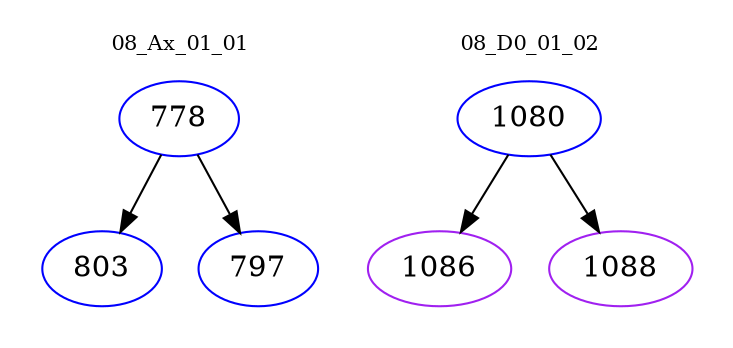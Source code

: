 digraph{
subgraph cluster_0 {
color = white
label = "08_Ax_01_01";
fontsize=10;
T0_778 [label="778", color="blue"]
T0_778 -> T0_803 [color="black"]
T0_803 [label="803", color="blue"]
T0_778 -> T0_797 [color="black"]
T0_797 [label="797", color="blue"]
}
subgraph cluster_1 {
color = white
label = "08_D0_01_02";
fontsize=10;
T1_1080 [label="1080", color="blue"]
T1_1080 -> T1_1086 [color="black"]
T1_1086 [label="1086", color="purple"]
T1_1080 -> T1_1088 [color="black"]
T1_1088 [label="1088", color="purple"]
}
}
